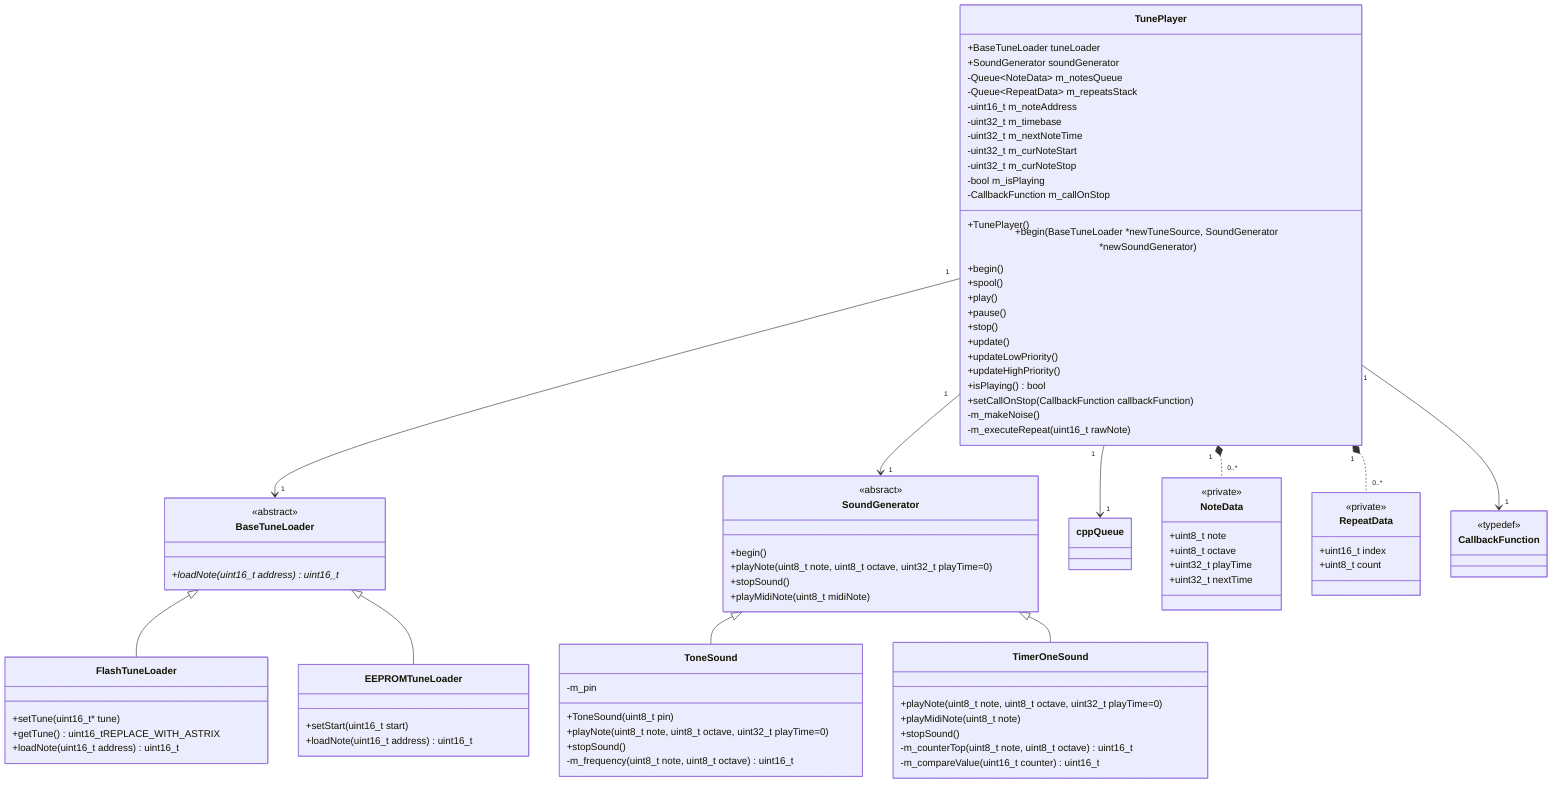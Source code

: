 %% mmdc -i ClassDiagram.mmd -o ClassDiagram.svg
%% sed -i 's/REPLACE_WITH_ASTRIX/*/g' ClassDiagram.svg
%% (uint16_t* as a return type misbehaves, so substitute it in later)
classDiagram
    BaseTuneLoader <|-- FlashTuneLoader
    BaseTuneLoader <|-- EEPROMTuneLoader
    SoundGenerator <|-- ToneSound
    SoundGenerator <|-- TimerOneSound
    TunePlayer "1" --> "1" BaseTuneLoader
    TunePlayer "1" --> "1" SoundGenerator
    TunePlayer "1" --> "1" cppQueue
    TunePlayer "1" *.. "0..*" NoteData
    TunePlayer "1" *.. "0..*" RepeatData
    TunePlayer "1" --> "1" CallbackFunction

    class BaseTuneLoader {
        <<abstract>>
        +loadNote(uint16_t address)* uint16_t
    }

    class FlashTuneLoader {
        +setTune(uint16_t* tune)
        +getTune() uint16_tREPLACE_WITH_ASTRIX
        +loadNote(uint16_t address) uint16_t
    }

    class EEPROMTuneLoader {
        +setStart(uint16_t start)
        +loadNote(uint16_t address) uint16_t
    }

    class SoundGenerator {
        <<absract>>
        +begin()
        +playNote(uint8_t note, uint8_t octave, uint32_t playTime=0)
        +stopSound()
        +playMidiNote(uint8_t midiNote)
    }

    class ToneSound {
        +ToneSound(uint8_t pin)
        +playNote(uint8_t note, uint8_t octave, uint32_t playTime=0)
        +stopSound()
        -m_frequency(uint8_t note, uint8_t octave) uint16_t
        -m_pin
    }

    class TimerOneSound {
        +playNote(uint8_t note, uint8_t octave, uint32_t playTime=0)
        +playMidiNote(uint8_t note)
        +stopSound()
        -m_counterTop(uint8_t note, uint8_t octave) uint16_t
        -m_compareValue(uint16_t counter) uint16_t
    }

    class TunePlayer {
        +BaseTuneLoader tuneLoader
        +SoundGenerator soundGenerator
        -Queue~NoteData~ m_notesQueue
        -Queue~RepeatData~ m_repeatsStack
        -uint16_t m_noteAddress
        -uint32_t m_timebase
        -uint32_t m_nextNoteTime
        -uint32_t m_curNoteStart
        -uint32_t m_curNoteStop
        -bool m_isPlaying
        -CallbackFunction m_callOnStop
        +TunePlayer()
        +begin(BaseTuneLoader *newTuneSource, SoundGenerator *newSoundGenerator)
        +begin()
        +spool()
        +play()
        +pause()
        +stop()
        +update()
        +updateLowPriority()
        +updateHighPriority()
        +isPlaying() bool
        +setCallOnStop(CallbackFunction callbackFunction)
        -m_makeNoise()
        -m_executeRepeat(uint16_t rawNote)
    }

    class NoteData {
        <<private>>
        +uint8_t note
        +uint8_t octave
        +uint32_t playTime
        +uint32_t nextTime
    }

    class RepeatData {
        <<private>>
        +uint16_t index
        +uint8_t count
    }

    class CallbackFunction {
        <<typedef>>
    }